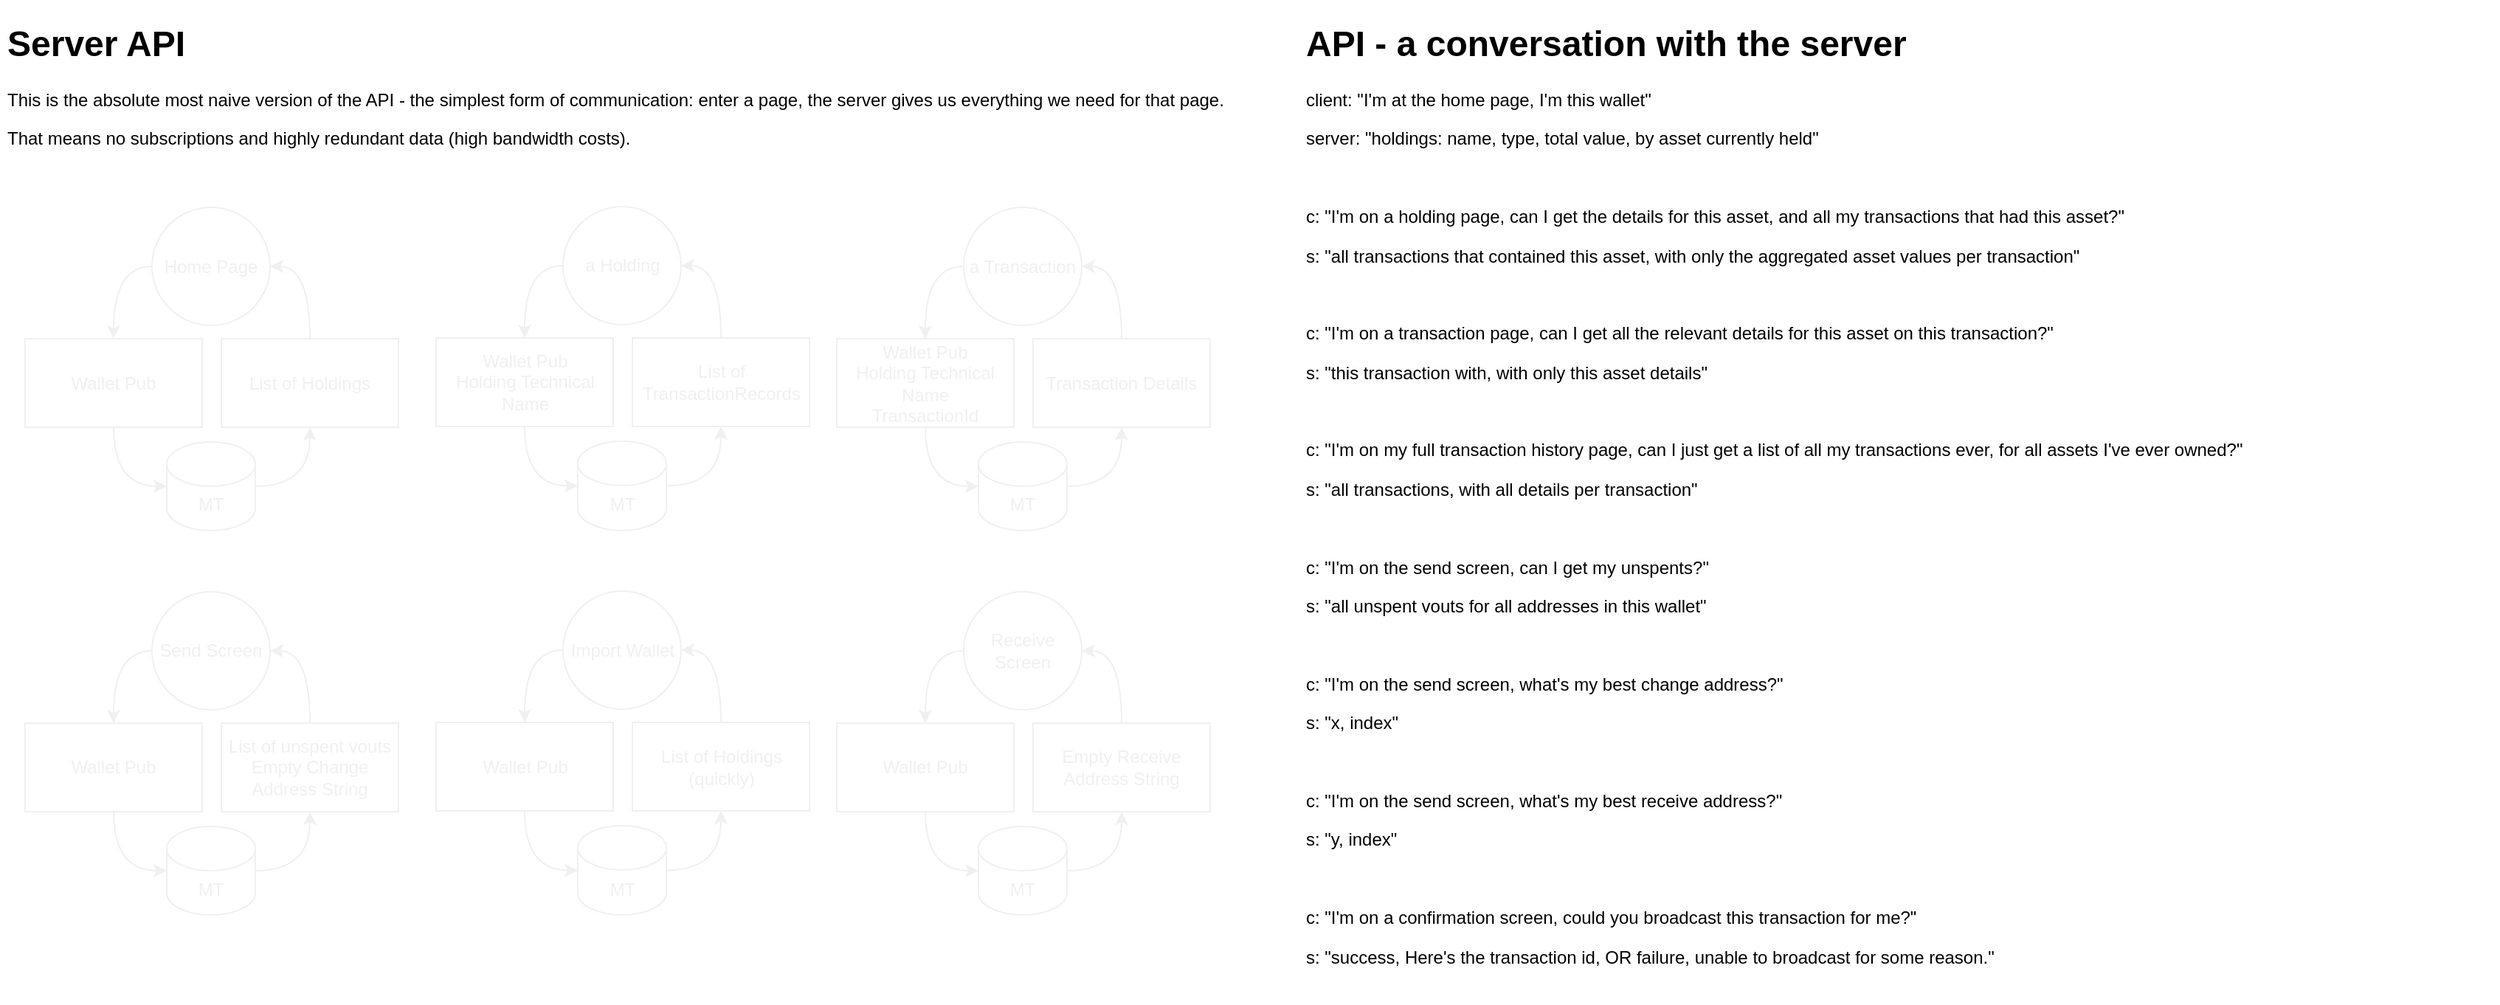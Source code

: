 <mxfile>
    <diagram id="NIb2RC8whT5BQ8-hKPur" name="Page-1">
        <mxGraphModel dx="-2876" dy="-2948" grid="1" gridSize="10" guides="1" tooltips="1" connect="1" arrows="1" fold="1" page="1" pageScale="1" pageWidth="850" pageHeight="1100" math="0" shadow="0">
            <root>
                <mxCell id="0"/>
                <mxCell id="1" parent="0"/>
                <mxCell id="3" value="&lt;h1&gt;Server API&lt;/h1&gt;&lt;p&gt;This is the absolute most naive version of the API - the simplest form of communication: enter a page, the server gives us everything we need for that page.&lt;/p&gt;&lt;p&gt;That means no subscriptions and highly redundant data (high bandwidth costs).&lt;/p&gt;" style="text;html=1;strokeColor=none;fillColor=none;spacing=5;spacingTop=-20;whiteSpace=wrap;overflow=hidden;rounded=0;" parent="1" vertex="1">
                    <mxGeometry x="4257" y="3310" width="836" height="100" as="geometry"/>
                </mxCell>
                <mxCell id="4" style="edgeStyle=orthogonalEdgeStyle;curved=1;html=1;labelBackgroundColor=default;fontColor=#F0F0F0;endArrow=classic;endFill=1;strokeColor=#F0F0F0;exitX=0;exitY=0.5;exitDx=0;exitDy=0;" parent="1" source="5" target="7" edge="1">
                    <mxGeometry relative="1" as="geometry"/>
                </mxCell>
                <mxCell id="5" value="Home Page" style="ellipse;whiteSpace=wrap;html=1;aspect=fixed;labelBackgroundColor=none;fontColor=#F0F0F0;strokeColor=#F0F0F0;" parent="1" vertex="1">
                    <mxGeometry x="4360" y="3440.5" width="80" height="80" as="geometry"/>
                </mxCell>
                <mxCell id="6" style="edgeStyle=orthogonalEdgeStyle;curved=1;html=1;entryX=0;entryY=0.5;entryDx=0;entryDy=0;entryPerimeter=0;labelBackgroundColor=default;fontColor=#F0F0F0;endArrow=classic;endFill=1;strokeColor=#F0F0F0;" parent="1" source="7" target="11" edge="1">
                    <mxGeometry relative="1" as="geometry"/>
                </mxCell>
                <mxCell id="7" value="Wallet Pub" style="rounded=0;whiteSpace=wrap;html=1;labelBackgroundColor=none;fontColor=#F0F0F0;strokeColor=#F0F0F0;" parent="1" vertex="1">
                    <mxGeometry x="4274" y="3529.5" width="120" height="60" as="geometry"/>
                </mxCell>
                <mxCell id="8" style="edgeStyle=orthogonalEdgeStyle;curved=1;html=1;entryX=1;entryY=0.5;entryDx=0;entryDy=0;labelBackgroundColor=default;fontColor=#F0F0F0;endArrow=classic;endFill=1;strokeColor=#F0F0F0;" parent="1" source="9" target="5" edge="1">
                    <mxGeometry relative="1" as="geometry"/>
                </mxCell>
                <mxCell id="9" value="List of Holdings" style="rounded=0;whiteSpace=wrap;html=1;labelBackgroundColor=none;fontColor=#F0F0F0;strokeColor=#F0F0F0;" parent="1" vertex="1">
                    <mxGeometry x="4407" y="3529.5" width="120" height="60" as="geometry"/>
                </mxCell>
                <mxCell id="10" style="edgeStyle=orthogonalEdgeStyle;curved=1;html=1;entryX=0.5;entryY=1;entryDx=0;entryDy=0;labelBackgroundColor=default;fontColor=#F0F0F0;endArrow=classic;endFill=1;strokeColor=#F0F0F0;exitX=1;exitY=0.5;exitDx=0;exitDy=0;exitPerimeter=0;" parent="1" source="11" target="9" edge="1">
                    <mxGeometry relative="1" as="geometry"/>
                </mxCell>
                <mxCell id="11" value="MT" style="shape=cylinder3;whiteSpace=wrap;html=1;boundedLbl=1;backgroundOutline=1;size=15;labelBackgroundColor=none;fontColor=#F0F0F0;strokeColor=#F0F0F0;" parent="1" vertex="1">
                    <mxGeometry x="4370" y="3599.5" width="60" height="60" as="geometry"/>
                </mxCell>
                <mxCell id="12" style="edgeStyle=orthogonalEdgeStyle;curved=1;html=1;labelBackgroundColor=default;fontColor=#F0F0F0;endArrow=classic;endFill=1;strokeColor=#F0F0F0;exitX=0;exitY=0.5;exitDx=0;exitDy=0;" parent="1" source="13" target="15" edge="1">
                    <mxGeometry relative="1" as="geometry"/>
                </mxCell>
                <mxCell id="13" value="a Holding" style="ellipse;whiteSpace=wrap;html=1;aspect=fixed;labelBackgroundColor=none;fontColor=#F0F0F0;strokeColor=#F0F0F0;" parent="1" vertex="1">
                    <mxGeometry x="4638.5" y="3440" width="80" height="80" as="geometry"/>
                </mxCell>
                <mxCell id="14" style="edgeStyle=orthogonalEdgeStyle;curved=1;html=1;entryX=0;entryY=0.5;entryDx=0;entryDy=0;entryPerimeter=0;labelBackgroundColor=default;fontColor=#F0F0F0;endArrow=classic;endFill=1;strokeColor=#F0F0F0;" parent="1" source="15" target="19" edge="1">
                    <mxGeometry relative="1" as="geometry"/>
                </mxCell>
                <mxCell id="15" value="Wallet Pub&lt;br&gt;Holding Technical Name" style="rounded=0;whiteSpace=wrap;html=1;labelBackgroundColor=none;fontColor=#F0F0F0;strokeColor=#F0F0F0;" parent="1" vertex="1">
                    <mxGeometry x="4552.5" y="3529" width="120" height="60" as="geometry"/>
                </mxCell>
                <mxCell id="16" style="edgeStyle=orthogonalEdgeStyle;curved=1;html=1;entryX=1;entryY=0.5;entryDx=0;entryDy=0;labelBackgroundColor=default;fontColor=#F0F0F0;endArrow=classic;endFill=1;strokeColor=#F0F0F0;" parent="1" source="17" target="13" edge="1">
                    <mxGeometry relative="1" as="geometry"/>
                </mxCell>
                <mxCell id="17" value="List of TransactionRecords" style="rounded=0;whiteSpace=wrap;html=1;labelBackgroundColor=none;fontColor=#F0F0F0;strokeColor=#F0F0F0;" parent="1" vertex="1">
                    <mxGeometry x="4685.5" y="3529" width="120" height="60" as="geometry"/>
                </mxCell>
                <mxCell id="18" style="edgeStyle=orthogonalEdgeStyle;curved=1;html=1;entryX=0.5;entryY=1;entryDx=0;entryDy=0;labelBackgroundColor=default;fontColor=#F0F0F0;endArrow=classic;endFill=1;strokeColor=#F0F0F0;exitX=1;exitY=0.5;exitDx=0;exitDy=0;exitPerimeter=0;" parent="1" source="19" target="17" edge="1">
                    <mxGeometry relative="1" as="geometry"/>
                </mxCell>
                <mxCell id="19" value="MT" style="shape=cylinder3;whiteSpace=wrap;html=1;boundedLbl=1;backgroundOutline=1;size=15;labelBackgroundColor=none;fontColor=#F0F0F0;strokeColor=#F0F0F0;" parent="1" vertex="1">
                    <mxGeometry x="4648.5" y="3599" width="60" height="60.5" as="geometry"/>
                </mxCell>
                <mxCell id="20" style="edgeStyle=orthogonalEdgeStyle;curved=1;html=1;labelBackgroundColor=default;fontColor=#F0F0F0;endArrow=classic;endFill=1;strokeColor=#F0F0F0;exitX=0;exitY=0.5;exitDx=0;exitDy=0;" parent="1" source="21" target="23" edge="1">
                    <mxGeometry relative="1" as="geometry"/>
                </mxCell>
                <mxCell id="21" value="a Transaction" style="ellipse;whiteSpace=wrap;html=1;aspect=fixed;labelBackgroundColor=none;fontColor=#F0F0F0;strokeColor=#F0F0F0;" parent="1" vertex="1">
                    <mxGeometry x="4910" y="3440.5" width="80" height="80" as="geometry"/>
                </mxCell>
                <mxCell id="22" style="edgeStyle=orthogonalEdgeStyle;curved=1;html=1;entryX=0;entryY=0.5;entryDx=0;entryDy=0;entryPerimeter=0;labelBackgroundColor=default;fontColor=#F0F0F0;endArrow=classic;endFill=1;strokeColor=#F0F0F0;" parent="1" source="23" target="27" edge="1">
                    <mxGeometry relative="1" as="geometry"/>
                </mxCell>
                <mxCell id="23" value="Wallet Pub&lt;br&gt;Holding Technical Name&lt;br&gt;TransactionId" style="rounded=0;whiteSpace=wrap;html=1;labelBackgroundColor=none;fontColor=#F0F0F0;strokeColor=#F0F0F0;" parent="1" vertex="1">
                    <mxGeometry x="4824" y="3529.5" width="120" height="60" as="geometry"/>
                </mxCell>
                <mxCell id="24" style="edgeStyle=orthogonalEdgeStyle;curved=1;html=1;entryX=1;entryY=0.5;entryDx=0;entryDy=0;labelBackgroundColor=default;fontColor=#F0F0F0;endArrow=classic;endFill=1;strokeColor=#F0F0F0;" parent="1" source="25" target="21" edge="1">
                    <mxGeometry relative="1" as="geometry"/>
                </mxCell>
                <mxCell id="25" value="Transaction Details" style="rounded=0;whiteSpace=wrap;html=1;labelBackgroundColor=none;fontColor=#F0F0F0;strokeColor=#F0F0F0;" parent="1" vertex="1">
                    <mxGeometry x="4957" y="3529.5" width="120" height="60" as="geometry"/>
                </mxCell>
                <mxCell id="26" style="edgeStyle=orthogonalEdgeStyle;curved=1;html=1;entryX=0.5;entryY=1;entryDx=0;entryDy=0;labelBackgroundColor=default;fontColor=#F0F0F0;endArrow=classic;endFill=1;strokeColor=#F0F0F0;exitX=1;exitY=0.5;exitDx=0;exitDy=0;exitPerimeter=0;" parent="1" source="27" target="25" edge="1">
                    <mxGeometry relative="1" as="geometry"/>
                </mxCell>
                <mxCell id="27" value="MT" style="shape=cylinder3;whiteSpace=wrap;html=1;boundedLbl=1;backgroundOutline=1;size=15;labelBackgroundColor=none;fontColor=#F0F0F0;strokeColor=#F0F0F0;" parent="1" vertex="1">
                    <mxGeometry x="4920" y="3599.5" width="60" height="60" as="geometry"/>
                </mxCell>
                <mxCell id="28" style="edgeStyle=orthogonalEdgeStyle;curved=1;html=1;labelBackgroundColor=default;fontColor=#F0F0F0;endArrow=classic;endFill=1;strokeColor=#F0F0F0;exitX=0;exitY=0.5;exitDx=0;exitDy=0;" parent="1" source="29" target="31" edge="1">
                    <mxGeometry relative="1" as="geometry"/>
                </mxCell>
                <mxCell id="29" value="Send Screen" style="ellipse;whiteSpace=wrap;html=1;aspect=fixed;labelBackgroundColor=none;fontColor=#F0F0F0;strokeColor=#F0F0F0;" parent="1" vertex="1">
                    <mxGeometry x="4360" y="3701" width="80" height="80" as="geometry"/>
                </mxCell>
                <mxCell id="30" style="edgeStyle=orthogonalEdgeStyle;curved=1;html=1;entryX=0;entryY=0.5;entryDx=0;entryDy=0;entryPerimeter=0;labelBackgroundColor=default;fontColor=#F0F0F0;endArrow=classic;endFill=1;strokeColor=#F0F0F0;" parent="1" source="31" target="35" edge="1">
                    <mxGeometry relative="1" as="geometry"/>
                </mxCell>
                <mxCell id="31" value="Wallet Pub" style="rounded=0;whiteSpace=wrap;html=1;labelBackgroundColor=none;fontColor=#F0F0F0;strokeColor=#F0F0F0;" parent="1" vertex="1">
                    <mxGeometry x="4274" y="3790" width="120" height="60" as="geometry"/>
                </mxCell>
                <mxCell id="32" style="edgeStyle=orthogonalEdgeStyle;curved=1;html=1;entryX=1;entryY=0.5;entryDx=0;entryDy=0;labelBackgroundColor=default;fontColor=#F0F0F0;endArrow=classic;endFill=1;strokeColor=#F0F0F0;" parent="1" source="33" target="29" edge="1">
                    <mxGeometry relative="1" as="geometry"/>
                </mxCell>
                <mxCell id="33" value="List of unspent vouts&lt;br&gt;Empty Change Address String" style="rounded=0;whiteSpace=wrap;html=1;labelBackgroundColor=none;fontColor=#F0F0F0;strokeColor=#F0F0F0;" parent="1" vertex="1">
                    <mxGeometry x="4407" y="3790" width="120" height="60" as="geometry"/>
                </mxCell>
                <mxCell id="34" style="edgeStyle=orthogonalEdgeStyle;curved=1;html=1;entryX=0.5;entryY=1;entryDx=0;entryDy=0;labelBackgroundColor=default;fontColor=#F0F0F0;endArrow=classic;endFill=1;strokeColor=#F0F0F0;exitX=1;exitY=0.5;exitDx=0;exitDy=0;exitPerimeter=0;" parent="1" source="35" target="33" edge="1">
                    <mxGeometry relative="1" as="geometry"/>
                </mxCell>
                <mxCell id="35" value="MT" style="shape=cylinder3;whiteSpace=wrap;html=1;boundedLbl=1;backgroundOutline=1;size=15;labelBackgroundColor=none;fontColor=#F0F0F0;strokeColor=#F0F0F0;" parent="1" vertex="1">
                    <mxGeometry x="4370" y="3860" width="60" height="60" as="geometry"/>
                </mxCell>
                <mxCell id="36" style="edgeStyle=orthogonalEdgeStyle;curved=1;html=1;labelBackgroundColor=default;fontColor=#F0F0F0;endArrow=classic;endFill=1;strokeColor=#F0F0F0;exitX=0;exitY=0.5;exitDx=0;exitDy=0;" parent="1" source="37" target="39" edge="1">
                    <mxGeometry relative="1" as="geometry"/>
                </mxCell>
                <mxCell id="37" value="Import Wallet" style="ellipse;whiteSpace=wrap;html=1;aspect=fixed;labelBackgroundColor=none;fontColor=#F0F0F0;strokeColor=#F0F0F0;" parent="1" vertex="1">
                    <mxGeometry x="4638.5" y="3700.5" width="80" height="80" as="geometry"/>
                </mxCell>
                <mxCell id="38" style="edgeStyle=orthogonalEdgeStyle;curved=1;html=1;entryX=0;entryY=0.5;entryDx=0;entryDy=0;entryPerimeter=0;labelBackgroundColor=default;fontColor=#F0F0F0;endArrow=classic;endFill=1;strokeColor=#F0F0F0;" parent="1" source="39" target="43" edge="1">
                    <mxGeometry relative="1" as="geometry"/>
                </mxCell>
                <mxCell id="39" value="Wallet Pub" style="rounded=0;whiteSpace=wrap;html=1;labelBackgroundColor=none;fontColor=#F0F0F0;strokeColor=#F0F0F0;" parent="1" vertex="1">
                    <mxGeometry x="4552.5" y="3789.5" width="120" height="60" as="geometry"/>
                </mxCell>
                <mxCell id="40" style="edgeStyle=orthogonalEdgeStyle;curved=1;html=1;entryX=1;entryY=0.5;entryDx=0;entryDy=0;labelBackgroundColor=default;fontColor=#F0F0F0;endArrow=classic;endFill=1;strokeColor=#F0F0F0;" parent="1" source="41" target="37" edge="1">
                    <mxGeometry relative="1" as="geometry"/>
                </mxCell>
                <mxCell id="41" value="List of Holdings&lt;br&gt;(quickly)" style="rounded=0;whiteSpace=wrap;html=1;labelBackgroundColor=none;fontColor=#F0F0F0;strokeColor=#F0F0F0;" parent="1" vertex="1">
                    <mxGeometry x="4685.5" y="3789.5" width="120" height="60" as="geometry"/>
                </mxCell>
                <mxCell id="42" style="edgeStyle=orthogonalEdgeStyle;curved=1;html=1;entryX=0.5;entryY=1;entryDx=0;entryDy=0;labelBackgroundColor=default;fontColor=#F0F0F0;endArrow=classic;endFill=1;strokeColor=#F0F0F0;exitX=1;exitY=0.5;exitDx=0;exitDy=0;exitPerimeter=0;" parent="1" source="43" target="41" edge="1">
                    <mxGeometry relative="1" as="geometry"/>
                </mxCell>
                <mxCell id="43" value="MT" style="shape=cylinder3;whiteSpace=wrap;html=1;boundedLbl=1;backgroundOutline=1;size=15;labelBackgroundColor=none;fontColor=#F0F0F0;strokeColor=#F0F0F0;" parent="1" vertex="1">
                    <mxGeometry x="4648.5" y="3859.5" width="60" height="60.5" as="geometry"/>
                </mxCell>
                <mxCell id="44" style="edgeStyle=orthogonalEdgeStyle;curved=1;html=1;labelBackgroundColor=default;fontColor=#F0F0F0;endArrow=classic;endFill=1;strokeColor=#F0F0F0;exitX=0;exitY=0.5;exitDx=0;exitDy=0;" parent="1" source="45" target="47" edge="1">
                    <mxGeometry relative="1" as="geometry"/>
                </mxCell>
                <mxCell id="45" value="Receive&lt;br&gt;Screen" style="ellipse;whiteSpace=wrap;html=1;aspect=fixed;labelBackgroundColor=none;fontColor=#F0F0F0;strokeColor=#F0F0F0;" parent="1" vertex="1">
                    <mxGeometry x="4910" y="3701" width="80" height="80" as="geometry"/>
                </mxCell>
                <mxCell id="46" style="edgeStyle=orthogonalEdgeStyle;curved=1;html=1;entryX=0;entryY=0.5;entryDx=0;entryDy=0;entryPerimeter=0;labelBackgroundColor=default;fontColor=#F0F0F0;endArrow=classic;endFill=1;strokeColor=#F0F0F0;" parent="1" source="47" target="51" edge="1">
                    <mxGeometry relative="1" as="geometry"/>
                </mxCell>
                <mxCell id="47" value="Wallet Pub" style="rounded=0;whiteSpace=wrap;html=1;labelBackgroundColor=none;fontColor=#F0F0F0;strokeColor=#F0F0F0;" parent="1" vertex="1">
                    <mxGeometry x="4824" y="3790" width="120" height="60" as="geometry"/>
                </mxCell>
                <mxCell id="48" style="edgeStyle=orthogonalEdgeStyle;curved=1;html=1;entryX=1;entryY=0.5;entryDx=0;entryDy=0;labelBackgroundColor=default;fontColor=#F0F0F0;endArrow=classic;endFill=1;strokeColor=#F0F0F0;" parent="1" source="49" target="45" edge="1">
                    <mxGeometry relative="1" as="geometry"/>
                </mxCell>
                <mxCell id="49" value="Empty Receive Address String" style="rounded=0;whiteSpace=wrap;html=1;labelBackgroundColor=none;fontColor=#F0F0F0;strokeColor=#F0F0F0;" parent="1" vertex="1">
                    <mxGeometry x="4957" y="3790" width="120" height="60" as="geometry"/>
                </mxCell>
                <mxCell id="50" style="edgeStyle=orthogonalEdgeStyle;curved=1;html=1;entryX=0.5;entryY=1;entryDx=0;entryDy=0;labelBackgroundColor=default;fontColor=#F0F0F0;endArrow=classic;endFill=1;strokeColor=#F0F0F0;exitX=1;exitY=0.5;exitDx=0;exitDy=0;exitPerimeter=0;" parent="1" source="51" target="49" edge="1">
                    <mxGeometry relative="1" as="geometry"/>
                </mxCell>
                <mxCell id="51" value="MT" style="shape=cylinder3;whiteSpace=wrap;html=1;boundedLbl=1;backgroundOutline=1;size=15;labelBackgroundColor=none;fontColor=#F0F0F0;strokeColor=#F0F0F0;" parent="1" vertex="1">
                    <mxGeometry x="4920" y="3860" width="60" height="60" as="geometry"/>
                </mxCell>
                <mxCell id="52" value="&lt;h1&gt;API - a conversation with the server&lt;/h1&gt;&lt;p&gt;client: &quot;I'm at the home page, I'm this wallet&quot;&lt;/p&gt;&lt;p&gt;server: &quot;holdings: name, type, total value, by asset currently held&quot;&lt;/p&gt;&lt;p&gt;&lt;br&gt;&lt;/p&gt;&lt;p&gt;c: &quot;I'm on a holding page, can I get the details for this asset, and all my transactions that had this asset?&quot;&lt;/p&gt;&lt;p&gt;s: &quot;all transactions that contained this asset, with only the aggregated asset values per transaction&quot;&lt;br&gt;&lt;/p&gt;&lt;p&gt;&lt;br&gt;&lt;/p&gt;&lt;p&gt;c: &quot;I'm on a transaction page, can I get all the relevant details for this asset on this transaction?&quot;&lt;/p&gt;&lt;p&gt;s: &quot;this transaction with, with only this asset details&quot;&lt;br&gt;&lt;/p&gt;&lt;p&gt;&lt;br&gt;&lt;/p&gt;&lt;p&gt;&lt;span&gt;c: &quot;I'm on my full transaction history page, can I just get a list of all my transactions ever, for all assets I've ever owned?&quot;&lt;/span&gt;&lt;br&gt;&lt;/p&gt;&lt;p&gt;s: &quot;all transactions, with all details per transaction&quot;&lt;/p&gt;&lt;p&gt;&lt;br&gt;&lt;/p&gt;&lt;p&gt;c: &quot;I'm on the send screen, can I get my unspents?&quot;&lt;/p&gt;&lt;p&gt;s: &quot;all unspent vouts for all addresses in this wallet&quot;&lt;/p&gt;&lt;p&gt;&lt;br&gt;&lt;/p&gt;&lt;p&gt;&lt;span&gt;c: &quot;I'm on the send screen, what's my best change address?&quot;&lt;/span&gt;&lt;br&gt;&lt;/p&gt;&lt;p&gt;s: &quot;x, index&quot;&lt;/p&gt;&lt;p&gt;&lt;br&gt;&lt;/p&gt;&lt;p&gt;&lt;span&gt;c: &quot;I'm on the send screen, what's my best receive address?&quot;&lt;/span&gt;&lt;br&gt;&lt;/p&gt;&lt;p&gt;s: &quot;y, index&quot;&lt;/p&gt;&lt;p&gt;&lt;br&gt;&lt;/p&gt;&lt;p&gt;&lt;span&gt;c: &quot;I'm on a confirmation screen, could you broadcast this transaction for me?&quot;&lt;/span&gt;&lt;br&gt;&lt;/p&gt;&lt;p&gt;s: &quot;success, Here's the transaction id, OR failure, unable to broadcast for some reason.&quot;&lt;br&gt;&lt;/p&gt;&lt;p&gt;&lt;br&gt;&lt;/p&gt;" style="text;html=1;strokeColor=none;fillColor=none;spacing=5;spacingTop=-20;whiteSpace=wrap;overflow=hidden;rounded=0;" parent="1" vertex="1">
                    <mxGeometry x="5137" y="3310" width="813" height="670" as="geometry"/>
                </mxCell>
            </root>
        </mxGraphModel>
    </diagram>
</mxfile>